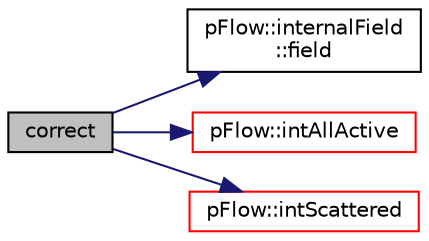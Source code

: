 digraph "correct"
{
 // LATEX_PDF_SIZE
  edge [fontname="Helvetica",fontsize="10",labelfontname="Helvetica",labelfontsize="10"];
  node [fontname="Helvetica",fontsize="10",shape=record];
  rankdir="LR";
  Node1 [label="correct",height=0.2,width=0.4,color="black", fillcolor="grey75", style="filled", fontcolor="black",tooltip="Correction/main integration step."];
  Node1 -> Node2 [color="midnightblue",fontsize="10",style="solid",fontname="Helvetica"];
  Node2 [label="pFlow::internalField\l::field",height=0.2,width=0.4,color="black", fillcolor="white", style="filled",URL="$classpFlow_1_1internalField.html#a0b7cdb82732a46cf6c7aa342cf9c6c33",tooltip=" "];
  Node1 -> Node3 [color="midnightblue",fontsize="10",style="solid",fontname="Helvetica"];
  Node3 [label="pFlow::intAllActive",height=0.2,width=0.4,color="red", fillcolor="white", style="filled",URL="$namespacepFlow.html#ad07d1cb3572f2d482cdf0e9f2868071b",tooltip=" "];
  Node1 -> Node7 [color="midnightblue",fontsize="10",style="solid",fontname="Helvetica"];
  Node7 [label="pFlow::intScattered",height=0.2,width=0.4,color="red", fillcolor="white", style="filled",URL="$namespacepFlow.html#a19c4c4ae40e7e332c50f85bcf8fb93d9",tooltip=" "];
}

